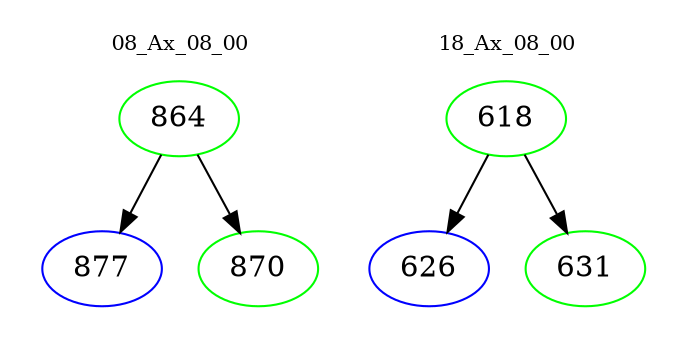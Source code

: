 digraph{
subgraph cluster_0 {
color = white
label = "08_Ax_08_00";
fontsize=10;
T0_864 [label="864", color="green"]
T0_864 -> T0_877 [color="black"]
T0_877 [label="877", color="blue"]
T0_864 -> T0_870 [color="black"]
T0_870 [label="870", color="green"]
}
subgraph cluster_1 {
color = white
label = "18_Ax_08_00";
fontsize=10;
T1_618 [label="618", color="green"]
T1_618 -> T1_626 [color="black"]
T1_626 [label="626", color="blue"]
T1_618 -> T1_631 [color="black"]
T1_631 [label="631", color="green"]
}
}
